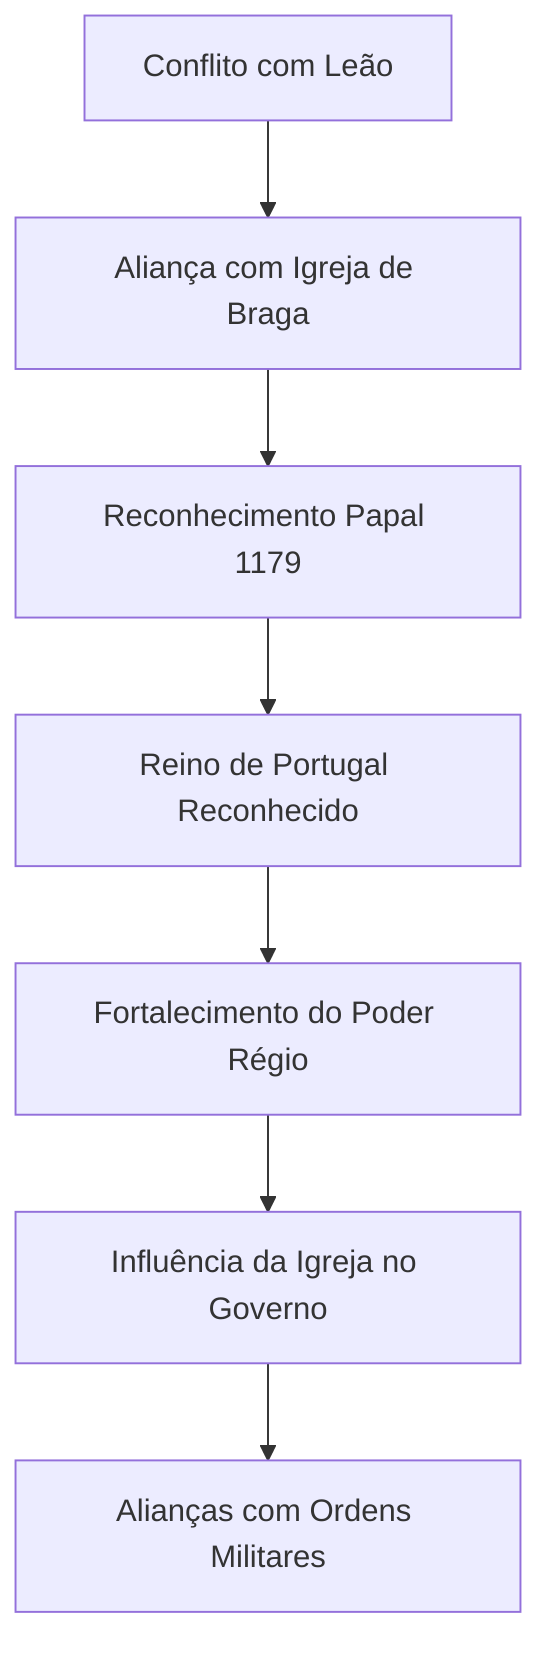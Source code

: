 graph TD
  A[Conflito com Leão] --> B[Aliança com Igreja de Braga]
  B --> C[Reconhecimento Papal 1179]
  C --> D[Reino de Portugal Reconhecido]
  D --> E[Fortalecimento do Poder Régio]
  E --> F[Influência da Igreja no Governo]
  F --> G[Alianças com Ordens Militares]
